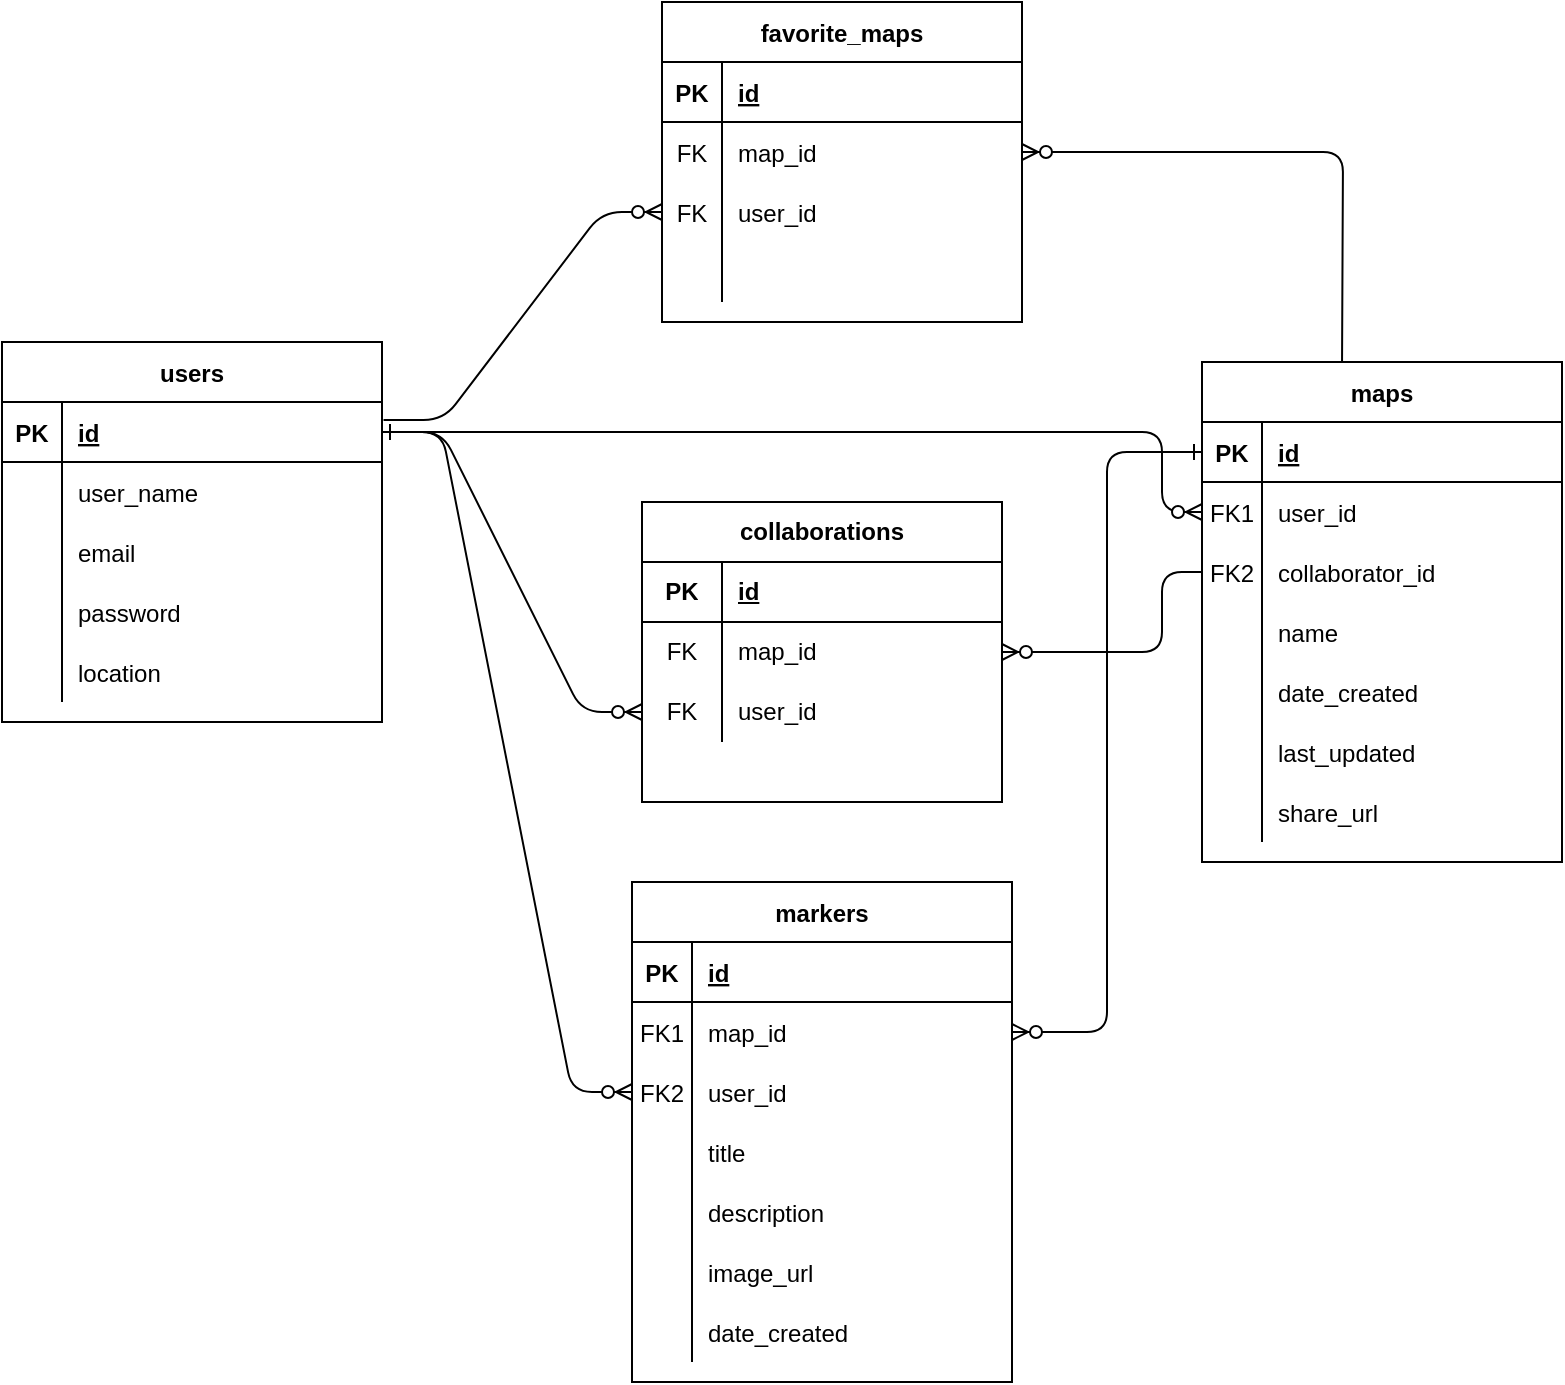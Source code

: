 <mxfile version="13.7.1" type="github"><diagram id="R2lEEEUBdFMjLlhIrx00" name="Page-1"><mxGraphModel dx="1350" dy="774" grid="1" gridSize="10" guides="1" tooltips="1" connect="1" arrows="1" fold="1" page="1" pageScale="1" pageWidth="850" pageHeight="1100" math="0" shadow="0" extFonts="Permanent Marker^https://fonts.googleapis.com/css?family=Permanent+Marker"><root><mxCell id="0"/><mxCell id="1" parent="0"/><mxCell id="C-vyLk0tnHw3VtMMgP7b-1" value="" style="edgeStyle=orthogonalEdgeStyle;endArrow=ERzeroToMany;startArrow=ERone;endFill=1;startFill=0;entryX=0;entryY=0.5;entryDx=0;entryDy=0;" parent="1" source="C-vyLk0tnHw3VtMMgP7b-24" target="C-vyLk0tnHw3VtMMgP7b-6" edge="1"><mxGeometry width="100" height="100" relative="1" as="geometry"><mxPoint x="320" y="850" as="sourcePoint"/><mxPoint x="710" y="275" as="targetPoint"/><Array as="points"><mxPoint x="620" y="275"/><mxPoint x="620" y="315"/></Array></mxGeometry></mxCell><mxCell id="C-vyLk0tnHw3VtMMgP7b-12" value="" style="edgeStyle=orthogonalEdgeStyle;endArrow=ERzeroToMany;startArrow=ERone;endFill=1;startFill=0;exitX=0;exitY=0.5;exitDx=0;exitDy=0;" parent="1" source="C-vyLk0tnHw3VtMMgP7b-3" target="C-vyLk0tnHw3VtMMgP7b-17" edge="1"><mxGeometry width="100" height="100" relative="1" as="geometry"><mxPoint x="710" y="245" as="sourcePoint"/><mxPoint x="440" y="335" as="targetPoint"/></mxGeometry></mxCell><mxCell id="9H7eL1oExKgV_AMkwTiU-11" value="" style="fontSize=12;html=1;endArrow=ERzeroToMany;endFill=1;entryX=1;entryY=0.5;entryDx=0;entryDy=0;exitX=0;exitY=0.5;exitDx=0;exitDy=0;edgeStyle=orthogonalEdgeStyle;" edge="1" parent="1" source="C-vyLk0tnHw3VtMMgP7b-9" target="9H7eL1oExKgV_AMkwTiU-5"><mxGeometry width="100" height="100" relative="1" as="geometry"><mxPoint x="710" y="305" as="sourcePoint"/><mxPoint x="670" y="440" as="targetPoint"/><Array as="points"><mxPoint x="620" y="345"/><mxPoint x="620" y="385"/></Array></mxGeometry></mxCell><mxCell id="9H7eL1oExKgV_AMkwTiU-12" value="" style="edgeStyle=entityRelationEdgeStyle;fontSize=12;html=1;endArrow=ERzeroToMany;endFill=1;exitX=1;exitY=0.5;exitDx=0;exitDy=0;entryX=0;entryY=0.5;entryDx=0;entryDy=0;" edge="1" parent="1" source="C-vyLk0tnHw3VtMMgP7b-24" target="9H7eL1oExKgV_AMkwTiU-8"><mxGeometry width="100" height="100" relative="1" as="geometry"><mxPoint x="320" y="630" as="sourcePoint"/><mxPoint x="420" y="530" as="targetPoint"/></mxGeometry></mxCell><mxCell id="9H7eL1oExKgV_AMkwTiU-14" value="" style="edgeStyle=entityRelationEdgeStyle;fontSize=12;html=1;endArrow=ERzeroToMany;endFill=1;exitX=1;exitY=0.5;exitDx=0;exitDy=0;entryX=0;entryY=0.5;entryDx=0;entryDy=0;" edge="1" parent="1" source="C-vyLk0tnHw3VtMMgP7b-24" target="C-vyLk0tnHw3VtMMgP7b-20"><mxGeometry width="100" height="100" relative="1" as="geometry"><mxPoint x="320" y="630" as="sourcePoint"/><mxPoint x="420" y="530" as="targetPoint"/></mxGeometry></mxCell><mxCell id="9H7eL1oExKgV_AMkwTiU-28" value="" style="edgeStyle=orthogonalEdgeStyle;fontSize=12;html=1;endArrow=ERzeroToMany;endFill=1;entryX=1;entryY=0.5;entryDx=0;entryDy=0;exitX=0;exitY=0.5;exitDx=0;exitDy=0;" edge="1" parent="1" target="9H7eL1oExKgV_AMkwTiU-19"><mxGeometry width="100" height="100" relative="1" as="geometry"><mxPoint x="710" y="245" as="sourcePoint"/><mxPoint x="420" y="530" as="targetPoint"/></mxGeometry></mxCell><mxCell id="9H7eL1oExKgV_AMkwTiU-29" value="" style="edgeStyle=entityRelationEdgeStyle;fontSize=12;html=1;endArrow=ERzeroToMany;endFill=1;exitX=1.004;exitY=0.3;exitDx=0;exitDy=0;exitPerimeter=0;entryX=0;entryY=0.5;entryDx=0;entryDy=0;" edge="1" parent="1" source="C-vyLk0tnHw3VtMMgP7b-24" target="9H7eL1oExKgV_AMkwTiU-22"><mxGeometry width="100" height="100" relative="1" as="geometry"><mxPoint x="320" y="630" as="sourcePoint"/><mxPoint x="420" y="530" as="targetPoint"/></mxGeometry></mxCell><mxCell id="C-vyLk0tnHw3VtMMgP7b-2" value="maps" style="shape=table;startSize=30;container=1;collapsible=1;childLayout=tableLayout;fixedRows=1;rowLines=0;fontStyle=1;align=center;resizeLast=1;" parent="1" vertex="1"><mxGeometry x="640" y="240" width="180" height="250" as="geometry"/></mxCell><mxCell id="C-vyLk0tnHw3VtMMgP7b-3" value="" style="shape=partialRectangle;collapsible=0;dropTarget=0;pointerEvents=0;fillColor=none;points=[[0,0.5],[1,0.5]];portConstraint=eastwest;top=0;left=0;right=0;bottom=1;" parent="C-vyLk0tnHw3VtMMgP7b-2" vertex="1"><mxGeometry y="30" width="180" height="30" as="geometry"/></mxCell><mxCell id="C-vyLk0tnHw3VtMMgP7b-4" value="PK" style="shape=partialRectangle;overflow=hidden;connectable=0;fillColor=none;top=0;left=0;bottom=0;right=0;fontStyle=1;" parent="C-vyLk0tnHw3VtMMgP7b-3" vertex="1"><mxGeometry width="30" height="30" as="geometry"/></mxCell><mxCell id="C-vyLk0tnHw3VtMMgP7b-5" value="id" style="shape=partialRectangle;overflow=hidden;connectable=0;fillColor=none;top=0;left=0;bottom=0;right=0;align=left;spacingLeft=6;fontStyle=5;" parent="C-vyLk0tnHw3VtMMgP7b-3" vertex="1"><mxGeometry x="30" width="150" height="30" as="geometry"/></mxCell><mxCell id="C-vyLk0tnHw3VtMMgP7b-6" value="" style="shape=partialRectangle;collapsible=0;dropTarget=0;pointerEvents=0;fillColor=none;points=[[0,0.5],[1,0.5]];portConstraint=eastwest;top=0;left=0;right=0;bottom=0;" parent="C-vyLk0tnHw3VtMMgP7b-2" vertex="1"><mxGeometry y="60" width="180" height="30" as="geometry"/></mxCell><mxCell id="C-vyLk0tnHw3VtMMgP7b-7" value="FK1" style="shape=partialRectangle;overflow=hidden;connectable=0;fillColor=none;top=0;left=0;bottom=0;right=0;" parent="C-vyLk0tnHw3VtMMgP7b-6" vertex="1"><mxGeometry width="30" height="30" as="geometry"/></mxCell><mxCell id="C-vyLk0tnHw3VtMMgP7b-8" value="user_id" style="shape=partialRectangle;overflow=hidden;connectable=0;fillColor=none;top=0;left=0;bottom=0;right=0;align=left;spacingLeft=6;" parent="C-vyLk0tnHw3VtMMgP7b-6" vertex="1"><mxGeometry x="30" width="150" height="30" as="geometry"/></mxCell><mxCell id="C-vyLk0tnHw3VtMMgP7b-9" value="" style="shape=partialRectangle;collapsible=0;dropTarget=0;pointerEvents=0;fillColor=none;points=[[0,0.5],[1,0.5]];portConstraint=eastwest;top=0;left=0;right=0;bottom=0;" parent="C-vyLk0tnHw3VtMMgP7b-2" vertex="1"><mxGeometry y="90" width="180" height="30" as="geometry"/></mxCell><mxCell id="C-vyLk0tnHw3VtMMgP7b-10" value="FK2" style="shape=partialRectangle;overflow=hidden;connectable=0;fillColor=none;top=0;left=0;bottom=0;right=0;" parent="C-vyLk0tnHw3VtMMgP7b-9" vertex="1"><mxGeometry width="30" height="30" as="geometry"/></mxCell><mxCell id="C-vyLk0tnHw3VtMMgP7b-11" value="collaborator_id" style="shape=partialRectangle;overflow=hidden;connectable=0;fillColor=none;top=0;left=0;bottom=0;right=0;align=left;spacingLeft=6;" parent="C-vyLk0tnHw3VtMMgP7b-9" vertex="1"><mxGeometry x="30" width="150" height="30" as="geometry"/></mxCell><mxCell id="9H7eL1oExKgV_AMkwTiU-51" value="" style="shape=partialRectangle;collapsible=0;dropTarget=0;pointerEvents=0;fillColor=none;top=0;left=0;bottom=0;right=0;points=[[0,0.5],[1,0.5]];portConstraint=eastwest;" vertex="1" parent="C-vyLk0tnHw3VtMMgP7b-2"><mxGeometry y="120" width="180" height="30" as="geometry"/></mxCell><mxCell id="9H7eL1oExKgV_AMkwTiU-52" value="" style="shape=partialRectangle;connectable=0;fillColor=none;top=0;left=0;bottom=0;right=0;editable=1;overflow=hidden;" vertex="1" parent="9H7eL1oExKgV_AMkwTiU-51"><mxGeometry width="30" height="30" as="geometry"/></mxCell><mxCell id="9H7eL1oExKgV_AMkwTiU-53" value="name" style="shape=partialRectangle;connectable=0;fillColor=none;top=0;left=0;bottom=0;right=0;align=left;spacingLeft=6;overflow=hidden;" vertex="1" parent="9H7eL1oExKgV_AMkwTiU-51"><mxGeometry x="30" width="150" height="30" as="geometry"/></mxCell><mxCell id="9H7eL1oExKgV_AMkwTiU-55" value="" style="shape=partialRectangle;collapsible=0;dropTarget=0;pointerEvents=0;fillColor=none;top=0;left=0;bottom=0;right=0;points=[[0,0.5],[1,0.5]];portConstraint=eastwest;" vertex="1" parent="C-vyLk0tnHw3VtMMgP7b-2"><mxGeometry y="150" width="180" height="30" as="geometry"/></mxCell><mxCell id="9H7eL1oExKgV_AMkwTiU-56" value="" style="shape=partialRectangle;connectable=0;fillColor=none;top=0;left=0;bottom=0;right=0;editable=1;overflow=hidden;" vertex="1" parent="9H7eL1oExKgV_AMkwTiU-55"><mxGeometry width="30" height="30" as="geometry"/></mxCell><mxCell id="9H7eL1oExKgV_AMkwTiU-57" value="date_created" style="shape=partialRectangle;connectable=0;fillColor=none;top=0;left=0;bottom=0;right=0;align=left;spacingLeft=6;overflow=hidden;" vertex="1" parent="9H7eL1oExKgV_AMkwTiU-55"><mxGeometry x="30" width="150" height="30" as="geometry"/></mxCell><mxCell id="9H7eL1oExKgV_AMkwTiU-59" value="" style="shape=partialRectangle;collapsible=0;dropTarget=0;pointerEvents=0;fillColor=none;top=0;left=0;bottom=0;right=0;points=[[0,0.5],[1,0.5]];portConstraint=eastwest;" vertex="1" parent="C-vyLk0tnHw3VtMMgP7b-2"><mxGeometry y="180" width="180" height="30" as="geometry"/></mxCell><mxCell id="9H7eL1oExKgV_AMkwTiU-60" value="" style="shape=partialRectangle;connectable=0;fillColor=none;top=0;left=0;bottom=0;right=0;editable=1;overflow=hidden;" vertex="1" parent="9H7eL1oExKgV_AMkwTiU-59"><mxGeometry width="30" height="30" as="geometry"/></mxCell><mxCell id="9H7eL1oExKgV_AMkwTiU-61" value="last_updated" style="shape=partialRectangle;connectable=0;fillColor=none;top=0;left=0;bottom=0;right=0;align=left;spacingLeft=6;overflow=hidden;" vertex="1" parent="9H7eL1oExKgV_AMkwTiU-59"><mxGeometry x="30" width="150" height="30" as="geometry"/></mxCell><mxCell id="9H7eL1oExKgV_AMkwTiU-83" value="" style="shape=partialRectangle;collapsible=0;dropTarget=0;pointerEvents=0;fillColor=none;top=0;left=0;bottom=0;right=0;points=[[0,0.5],[1,0.5]];portConstraint=eastwest;" vertex="1" parent="C-vyLk0tnHw3VtMMgP7b-2"><mxGeometry y="210" width="180" height="30" as="geometry"/></mxCell><mxCell id="9H7eL1oExKgV_AMkwTiU-84" value="" style="shape=partialRectangle;connectable=0;fillColor=none;top=0;left=0;bottom=0;right=0;editable=1;overflow=hidden;" vertex="1" parent="9H7eL1oExKgV_AMkwTiU-83"><mxGeometry width="30" height="30" as="geometry"/></mxCell><mxCell id="9H7eL1oExKgV_AMkwTiU-85" value="share_url" style="shape=partialRectangle;connectable=0;fillColor=none;top=0;left=0;bottom=0;right=0;align=left;spacingLeft=6;overflow=hidden;" vertex="1" parent="9H7eL1oExKgV_AMkwTiU-83"><mxGeometry x="30" width="150" height="30" as="geometry"/></mxCell><mxCell id="9H7eL1oExKgV_AMkwTiU-15" value="favorite_maps" style="shape=table;startSize=30;container=1;collapsible=1;childLayout=tableLayout;fixedRows=1;rowLines=0;fontStyle=1;align=center;resizeLast=1;" vertex="1" parent="1"><mxGeometry x="370" y="60" width="180" height="160" as="geometry"/></mxCell><mxCell id="9H7eL1oExKgV_AMkwTiU-16" value="" style="shape=partialRectangle;collapsible=0;dropTarget=0;pointerEvents=0;fillColor=none;top=0;left=0;bottom=1;right=0;points=[[0,0.5],[1,0.5]];portConstraint=eastwest;" vertex="1" parent="9H7eL1oExKgV_AMkwTiU-15"><mxGeometry y="30" width="180" height="30" as="geometry"/></mxCell><mxCell id="9H7eL1oExKgV_AMkwTiU-17" value="PK" style="shape=partialRectangle;connectable=0;fillColor=none;top=0;left=0;bottom=0;right=0;fontStyle=1;overflow=hidden;" vertex="1" parent="9H7eL1oExKgV_AMkwTiU-16"><mxGeometry width="30" height="30" as="geometry"/></mxCell><mxCell id="9H7eL1oExKgV_AMkwTiU-18" value="id" style="shape=partialRectangle;connectable=0;fillColor=none;top=0;left=0;bottom=0;right=0;align=left;spacingLeft=6;fontStyle=5;overflow=hidden;" vertex="1" parent="9H7eL1oExKgV_AMkwTiU-16"><mxGeometry x="30" width="150" height="30" as="geometry"/></mxCell><mxCell id="9H7eL1oExKgV_AMkwTiU-19" value="" style="shape=partialRectangle;collapsible=0;dropTarget=0;pointerEvents=0;fillColor=none;top=0;left=0;bottom=0;right=0;points=[[0,0.5],[1,0.5]];portConstraint=eastwest;" vertex="1" parent="9H7eL1oExKgV_AMkwTiU-15"><mxGeometry y="60" width="180" height="30" as="geometry"/></mxCell><mxCell id="9H7eL1oExKgV_AMkwTiU-20" value="FK" style="shape=partialRectangle;connectable=0;fillColor=none;top=0;left=0;bottom=0;right=0;editable=1;overflow=hidden;" vertex="1" parent="9H7eL1oExKgV_AMkwTiU-19"><mxGeometry width="30" height="30" as="geometry"/></mxCell><mxCell id="9H7eL1oExKgV_AMkwTiU-21" value="map_id" style="shape=partialRectangle;connectable=0;fillColor=none;top=0;left=0;bottom=0;right=0;align=left;spacingLeft=6;overflow=hidden;" vertex="1" parent="9H7eL1oExKgV_AMkwTiU-19"><mxGeometry x="30" width="150" height="30" as="geometry"/></mxCell><mxCell id="9H7eL1oExKgV_AMkwTiU-22" value="" style="shape=partialRectangle;collapsible=0;dropTarget=0;pointerEvents=0;fillColor=none;top=0;left=0;bottom=0;right=0;points=[[0,0.5],[1,0.5]];portConstraint=eastwest;" vertex="1" parent="9H7eL1oExKgV_AMkwTiU-15"><mxGeometry y="90" width="180" height="30" as="geometry"/></mxCell><mxCell id="9H7eL1oExKgV_AMkwTiU-23" value="FK" style="shape=partialRectangle;connectable=0;fillColor=none;top=0;left=0;bottom=0;right=0;editable=1;overflow=hidden;" vertex="1" parent="9H7eL1oExKgV_AMkwTiU-22"><mxGeometry width="30" height="30" as="geometry"/></mxCell><mxCell id="9H7eL1oExKgV_AMkwTiU-24" value="user_id" style="shape=partialRectangle;connectable=0;fillColor=none;top=0;left=0;bottom=0;right=0;align=left;spacingLeft=6;overflow=hidden;" vertex="1" parent="9H7eL1oExKgV_AMkwTiU-22"><mxGeometry x="30" width="150" height="30" as="geometry"/></mxCell><mxCell id="9H7eL1oExKgV_AMkwTiU-25" value="" style="shape=partialRectangle;collapsible=0;dropTarget=0;pointerEvents=0;fillColor=none;top=0;left=0;bottom=0;right=0;points=[[0,0.5],[1,0.5]];portConstraint=eastwest;" vertex="1" parent="9H7eL1oExKgV_AMkwTiU-15"><mxGeometry y="120" width="180" height="30" as="geometry"/></mxCell><mxCell id="9H7eL1oExKgV_AMkwTiU-26" value="" style="shape=partialRectangle;connectable=0;fillColor=none;top=0;left=0;bottom=0;right=0;editable=1;overflow=hidden;" vertex="1" parent="9H7eL1oExKgV_AMkwTiU-25"><mxGeometry width="30" height="30" as="geometry"/></mxCell><mxCell id="9H7eL1oExKgV_AMkwTiU-27" value="" style="shape=partialRectangle;connectable=0;fillColor=none;top=0;left=0;bottom=0;right=0;align=left;spacingLeft=6;overflow=hidden;" vertex="1" parent="9H7eL1oExKgV_AMkwTiU-25"><mxGeometry x="30" width="150" height="30" as="geometry"/></mxCell><mxCell id="9H7eL1oExKgV_AMkwTiU-1" value="collaborations" style="shape=table;html=1;whiteSpace=wrap;startSize=30;container=1;collapsible=0;childLayout=tableLayout;fixedRows=1;rowLines=0;fontStyle=1;align=center;" vertex="1" parent="1"><mxGeometry x="360" y="310" width="180" height="150" as="geometry"/></mxCell><mxCell id="9H7eL1oExKgV_AMkwTiU-2" value="" style="shape=partialRectangle;html=1;whiteSpace=wrap;collapsible=0;dropTarget=0;pointerEvents=0;fillColor=none;top=0;left=0;bottom=1;right=0;points=[[0,0.5],[1,0.5]];portConstraint=eastwest;" vertex="1" parent="9H7eL1oExKgV_AMkwTiU-1"><mxGeometry y="30" width="180" height="30" as="geometry"/></mxCell><mxCell id="9H7eL1oExKgV_AMkwTiU-3" value="&lt;b&gt;PK&lt;/b&gt;" style="shape=partialRectangle;html=1;whiteSpace=wrap;connectable=0;fillColor=none;top=0;left=0;bottom=0;right=0;overflow=hidden;" vertex="1" parent="9H7eL1oExKgV_AMkwTiU-2"><mxGeometry width="40" height="30" as="geometry"/></mxCell><mxCell id="9H7eL1oExKgV_AMkwTiU-4" value="&lt;b&gt;&lt;u&gt;id&lt;/u&gt;&lt;/b&gt;" style="shape=partialRectangle;html=1;whiteSpace=wrap;connectable=0;fillColor=none;top=0;left=0;bottom=0;right=0;align=left;spacingLeft=6;overflow=hidden;" vertex="1" parent="9H7eL1oExKgV_AMkwTiU-2"><mxGeometry x="40" width="140" height="30" as="geometry"/></mxCell><mxCell id="9H7eL1oExKgV_AMkwTiU-5" value="" style="shape=partialRectangle;html=1;whiteSpace=wrap;collapsible=0;dropTarget=0;pointerEvents=0;fillColor=none;top=0;left=0;bottom=0;right=0;points=[[0,0.5],[1,0.5]];portConstraint=eastwest;" vertex="1" parent="9H7eL1oExKgV_AMkwTiU-1"><mxGeometry y="60" width="180" height="30" as="geometry"/></mxCell><mxCell id="9H7eL1oExKgV_AMkwTiU-6" value="FK" style="shape=partialRectangle;html=1;whiteSpace=wrap;connectable=0;fillColor=none;top=0;left=0;bottom=0;right=0;overflow=hidden;" vertex="1" parent="9H7eL1oExKgV_AMkwTiU-5"><mxGeometry width="40" height="30" as="geometry"/></mxCell><mxCell id="9H7eL1oExKgV_AMkwTiU-7" value="map_id" style="shape=partialRectangle;html=1;whiteSpace=wrap;connectable=0;fillColor=none;top=0;left=0;bottom=0;right=0;align=left;spacingLeft=6;overflow=hidden;" vertex="1" parent="9H7eL1oExKgV_AMkwTiU-5"><mxGeometry x="40" width="140" height="30" as="geometry"/></mxCell><mxCell id="9H7eL1oExKgV_AMkwTiU-8" value="" style="shape=partialRectangle;html=1;whiteSpace=wrap;collapsible=0;dropTarget=0;pointerEvents=0;fillColor=none;top=0;left=0;bottom=0;right=0;points=[[0,0.5],[1,0.5]];portConstraint=eastwest;" vertex="1" parent="9H7eL1oExKgV_AMkwTiU-1"><mxGeometry y="90" width="180" height="30" as="geometry"/></mxCell><mxCell id="9H7eL1oExKgV_AMkwTiU-9" value="FK" style="shape=partialRectangle;html=1;whiteSpace=wrap;connectable=0;fillColor=none;top=0;left=0;bottom=0;right=0;overflow=hidden;" vertex="1" parent="9H7eL1oExKgV_AMkwTiU-8"><mxGeometry width="40" height="30" as="geometry"/></mxCell><mxCell id="9H7eL1oExKgV_AMkwTiU-10" value="user_id" style="shape=partialRectangle;html=1;whiteSpace=wrap;connectable=0;fillColor=none;top=0;left=0;bottom=0;right=0;align=left;spacingLeft=6;overflow=hidden;" vertex="1" parent="9H7eL1oExKgV_AMkwTiU-8"><mxGeometry x="40" width="140" height="30" as="geometry"/></mxCell><mxCell id="C-vyLk0tnHw3VtMMgP7b-13" value="markers" style="shape=table;startSize=30;container=1;collapsible=1;childLayout=tableLayout;fixedRows=1;rowLines=0;fontStyle=1;align=center;resizeLast=1;" parent="1" vertex="1"><mxGeometry x="355" y="500" width="190" height="250" as="geometry"/></mxCell><mxCell id="C-vyLk0tnHw3VtMMgP7b-14" value="" style="shape=partialRectangle;collapsible=0;dropTarget=0;pointerEvents=0;fillColor=none;points=[[0,0.5],[1,0.5]];portConstraint=eastwest;top=0;left=0;right=0;bottom=1;" parent="C-vyLk0tnHw3VtMMgP7b-13" vertex="1"><mxGeometry y="30" width="190" height="30" as="geometry"/></mxCell><mxCell id="C-vyLk0tnHw3VtMMgP7b-15" value="PK" style="shape=partialRectangle;overflow=hidden;connectable=0;fillColor=none;top=0;left=0;bottom=0;right=0;fontStyle=1;" parent="C-vyLk0tnHw3VtMMgP7b-14" vertex="1"><mxGeometry width="30" height="30" as="geometry"/></mxCell><mxCell id="C-vyLk0tnHw3VtMMgP7b-16" value="id" style="shape=partialRectangle;overflow=hidden;connectable=0;fillColor=none;top=0;left=0;bottom=0;right=0;align=left;spacingLeft=6;fontStyle=5;" parent="C-vyLk0tnHw3VtMMgP7b-14" vertex="1"><mxGeometry x="30" width="160" height="30" as="geometry"/></mxCell><mxCell id="C-vyLk0tnHw3VtMMgP7b-17" value="" style="shape=partialRectangle;collapsible=0;dropTarget=0;pointerEvents=0;fillColor=none;points=[[0,0.5],[1,0.5]];portConstraint=eastwest;top=0;left=0;right=0;bottom=0;" parent="C-vyLk0tnHw3VtMMgP7b-13" vertex="1"><mxGeometry y="60" width="190" height="30" as="geometry"/></mxCell><mxCell id="C-vyLk0tnHw3VtMMgP7b-18" value="FK1" style="shape=partialRectangle;overflow=hidden;connectable=0;fillColor=none;top=0;left=0;bottom=0;right=0;" parent="C-vyLk0tnHw3VtMMgP7b-17" vertex="1"><mxGeometry width="30" height="30" as="geometry"/></mxCell><mxCell id="C-vyLk0tnHw3VtMMgP7b-19" value="map_id" style="shape=partialRectangle;overflow=hidden;connectable=0;fillColor=none;top=0;left=0;bottom=0;right=0;align=left;spacingLeft=6;" parent="C-vyLk0tnHw3VtMMgP7b-17" vertex="1"><mxGeometry x="30" width="160" height="30" as="geometry"/></mxCell><mxCell id="C-vyLk0tnHw3VtMMgP7b-20" value="" style="shape=partialRectangle;collapsible=0;dropTarget=0;pointerEvents=0;fillColor=none;points=[[0,0.5],[1,0.5]];portConstraint=eastwest;top=0;left=0;right=0;bottom=0;" parent="C-vyLk0tnHw3VtMMgP7b-13" vertex="1"><mxGeometry y="90" width="190" height="30" as="geometry"/></mxCell><mxCell id="C-vyLk0tnHw3VtMMgP7b-21" value="FK2" style="shape=partialRectangle;overflow=hidden;connectable=0;fillColor=none;top=0;left=0;bottom=0;right=0;" parent="C-vyLk0tnHw3VtMMgP7b-20" vertex="1"><mxGeometry width="30" height="30" as="geometry"/></mxCell><mxCell id="C-vyLk0tnHw3VtMMgP7b-22" value="user_id" style="shape=partialRectangle;overflow=hidden;connectable=0;fillColor=none;top=0;left=0;bottom=0;right=0;align=left;spacingLeft=6;" parent="C-vyLk0tnHw3VtMMgP7b-20" vertex="1"><mxGeometry x="30" width="160" height="30" as="geometry"/></mxCell><mxCell id="9H7eL1oExKgV_AMkwTiU-75" value="" style="shape=partialRectangle;collapsible=0;dropTarget=0;pointerEvents=0;fillColor=none;top=0;left=0;bottom=0;right=0;points=[[0,0.5],[1,0.5]];portConstraint=eastwest;" vertex="1" parent="C-vyLk0tnHw3VtMMgP7b-13"><mxGeometry y="120" width="190" height="30" as="geometry"/></mxCell><mxCell id="9H7eL1oExKgV_AMkwTiU-76" value="" style="shape=partialRectangle;connectable=0;fillColor=none;top=0;left=0;bottom=0;right=0;editable=1;overflow=hidden;" vertex="1" parent="9H7eL1oExKgV_AMkwTiU-75"><mxGeometry width="30" height="30" as="geometry"/></mxCell><mxCell id="9H7eL1oExKgV_AMkwTiU-77" value="title" style="shape=partialRectangle;connectable=0;fillColor=none;top=0;left=0;bottom=0;right=0;align=left;spacingLeft=6;overflow=hidden;" vertex="1" parent="9H7eL1oExKgV_AMkwTiU-75"><mxGeometry x="30" width="160" height="30" as="geometry"/></mxCell><mxCell id="9H7eL1oExKgV_AMkwTiU-71" value="" style="shape=partialRectangle;collapsible=0;dropTarget=0;pointerEvents=0;fillColor=none;top=0;left=0;bottom=0;right=0;points=[[0,0.5],[1,0.5]];portConstraint=eastwest;" vertex="1" parent="C-vyLk0tnHw3VtMMgP7b-13"><mxGeometry y="150" width="190" height="30" as="geometry"/></mxCell><mxCell id="9H7eL1oExKgV_AMkwTiU-72" value="" style="shape=partialRectangle;connectable=0;fillColor=none;top=0;left=0;bottom=0;right=0;editable=1;overflow=hidden;" vertex="1" parent="9H7eL1oExKgV_AMkwTiU-71"><mxGeometry width="30" height="30" as="geometry"/></mxCell><mxCell id="9H7eL1oExKgV_AMkwTiU-73" value="description" style="shape=partialRectangle;connectable=0;fillColor=none;top=0;left=0;bottom=0;right=0;align=left;spacingLeft=6;overflow=hidden;" vertex="1" parent="9H7eL1oExKgV_AMkwTiU-71"><mxGeometry x="30" width="160" height="30" as="geometry"/></mxCell><mxCell id="9H7eL1oExKgV_AMkwTiU-67" value="" style="shape=partialRectangle;collapsible=0;dropTarget=0;pointerEvents=0;fillColor=none;top=0;left=0;bottom=0;right=0;points=[[0,0.5],[1,0.5]];portConstraint=eastwest;" vertex="1" parent="C-vyLk0tnHw3VtMMgP7b-13"><mxGeometry y="180" width="190" height="30" as="geometry"/></mxCell><mxCell id="9H7eL1oExKgV_AMkwTiU-68" value="" style="shape=partialRectangle;connectable=0;fillColor=none;top=0;left=0;bottom=0;right=0;editable=1;overflow=hidden;" vertex="1" parent="9H7eL1oExKgV_AMkwTiU-67"><mxGeometry width="30" height="30" as="geometry"/></mxCell><mxCell id="9H7eL1oExKgV_AMkwTiU-69" value="image_url" style="shape=partialRectangle;connectable=0;fillColor=none;top=0;left=0;bottom=0;right=0;align=left;spacingLeft=6;overflow=hidden;" vertex="1" parent="9H7eL1oExKgV_AMkwTiU-67"><mxGeometry x="30" width="160" height="30" as="geometry"/></mxCell><mxCell id="9H7eL1oExKgV_AMkwTiU-79" value="" style="shape=partialRectangle;collapsible=0;dropTarget=0;pointerEvents=0;fillColor=none;top=0;left=0;bottom=0;right=0;points=[[0,0.5],[1,0.5]];portConstraint=eastwest;" vertex="1" parent="C-vyLk0tnHw3VtMMgP7b-13"><mxGeometry y="210" width="190" height="30" as="geometry"/></mxCell><mxCell id="9H7eL1oExKgV_AMkwTiU-80" value="" style="shape=partialRectangle;connectable=0;fillColor=none;top=0;left=0;bottom=0;right=0;editable=1;overflow=hidden;" vertex="1" parent="9H7eL1oExKgV_AMkwTiU-79"><mxGeometry width="30" height="30" as="geometry"/></mxCell><mxCell id="9H7eL1oExKgV_AMkwTiU-81" value="date_created" style="shape=partialRectangle;connectable=0;fillColor=none;top=0;left=0;bottom=0;right=0;align=left;spacingLeft=6;overflow=hidden;" vertex="1" parent="9H7eL1oExKgV_AMkwTiU-79"><mxGeometry x="30" width="160" height="30" as="geometry"/></mxCell><mxCell id="C-vyLk0tnHw3VtMMgP7b-23" value="users" style="shape=table;startSize=30;container=1;collapsible=1;childLayout=tableLayout;fixedRows=1;rowLines=0;fontStyle=1;align=center;resizeLast=1;" parent="1" vertex="1"><mxGeometry x="40" y="230" width="190" height="190" as="geometry"/></mxCell><mxCell id="C-vyLk0tnHw3VtMMgP7b-24" value="" style="shape=partialRectangle;collapsible=0;dropTarget=0;pointerEvents=0;fillColor=none;points=[[0,0.5],[1,0.5]];portConstraint=eastwest;top=0;left=0;right=0;bottom=1;" parent="C-vyLk0tnHw3VtMMgP7b-23" vertex="1"><mxGeometry y="30" width="190" height="30" as="geometry"/></mxCell><mxCell id="C-vyLk0tnHw3VtMMgP7b-25" value="PK" style="shape=partialRectangle;overflow=hidden;connectable=0;fillColor=none;top=0;left=0;bottom=0;right=0;fontStyle=1;" parent="C-vyLk0tnHw3VtMMgP7b-24" vertex="1"><mxGeometry width="30" height="30" as="geometry"/></mxCell><mxCell id="C-vyLk0tnHw3VtMMgP7b-26" value="id" style="shape=partialRectangle;overflow=hidden;connectable=0;fillColor=none;top=0;left=0;bottom=0;right=0;align=left;spacingLeft=6;fontStyle=5;" parent="C-vyLk0tnHw3VtMMgP7b-24" vertex="1"><mxGeometry x="30" width="160" height="30" as="geometry"/></mxCell><mxCell id="C-vyLk0tnHw3VtMMgP7b-27" value="" style="shape=partialRectangle;collapsible=0;dropTarget=0;pointerEvents=0;fillColor=none;points=[[0,0.5],[1,0.5]];portConstraint=eastwest;top=0;left=0;right=0;bottom=0;" parent="C-vyLk0tnHw3VtMMgP7b-23" vertex="1"><mxGeometry y="60" width="190" height="30" as="geometry"/></mxCell><mxCell id="C-vyLk0tnHw3VtMMgP7b-28" value="" style="shape=partialRectangle;overflow=hidden;connectable=0;fillColor=none;top=0;left=0;bottom=0;right=0;" parent="C-vyLk0tnHw3VtMMgP7b-27" vertex="1"><mxGeometry width="30" height="30" as="geometry"/></mxCell><mxCell id="C-vyLk0tnHw3VtMMgP7b-29" value="user_name" style="shape=partialRectangle;overflow=hidden;connectable=0;fillColor=none;top=0;left=0;bottom=0;right=0;align=left;spacingLeft=6;" parent="C-vyLk0tnHw3VtMMgP7b-27" vertex="1"><mxGeometry x="30" width="160" height="30" as="geometry"/></mxCell><mxCell id="9H7eL1oExKgV_AMkwTiU-31" value="" style="shape=partialRectangle;collapsible=0;dropTarget=0;pointerEvents=0;fillColor=none;top=0;left=0;bottom=0;right=0;points=[[0,0.5],[1,0.5]];portConstraint=eastwest;" vertex="1" parent="C-vyLk0tnHw3VtMMgP7b-23"><mxGeometry y="90" width="190" height="30" as="geometry"/></mxCell><mxCell id="9H7eL1oExKgV_AMkwTiU-32" value="" style="shape=partialRectangle;connectable=0;fillColor=none;top=0;left=0;bottom=0;right=0;editable=1;overflow=hidden;" vertex="1" parent="9H7eL1oExKgV_AMkwTiU-31"><mxGeometry width="30" height="30" as="geometry"/></mxCell><mxCell id="9H7eL1oExKgV_AMkwTiU-33" value="email" style="shape=partialRectangle;connectable=0;fillColor=none;top=0;left=0;bottom=0;right=0;align=left;spacingLeft=6;overflow=hidden;" vertex="1" parent="9H7eL1oExKgV_AMkwTiU-31"><mxGeometry x="30" width="160" height="30" as="geometry"/></mxCell><mxCell id="9H7eL1oExKgV_AMkwTiU-35" value="" style="shape=partialRectangle;collapsible=0;dropTarget=0;pointerEvents=0;fillColor=none;top=0;left=0;bottom=0;right=0;points=[[0,0.5],[1,0.5]];portConstraint=eastwest;" vertex="1" parent="C-vyLk0tnHw3VtMMgP7b-23"><mxGeometry y="120" width="190" height="30" as="geometry"/></mxCell><mxCell id="9H7eL1oExKgV_AMkwTiU-36" value="" style="shape=partialRectangle;connectable=0;fillColor=none;top=0;left=0;bottom=0;right=0;editable=1;overflow=hidden;" vertex="1" parent="9H7eL1oExKgV_AMkwTiU-35"><mxGeometry width="30" height="30" as="geometry"/></mxCell><mxCell id="9H7eL1oExKgV_AMkwTiU-37" value="password" style="shape=partialRectangle;connectable=0;fillColor=none;top=0;left=0;bottom=0;right=0;align=left;spacingLeft=6;overflow=hidden;" vertex="1" parent="9H7eL1oExKgV_AMkwTiU-35"><mxGeometry x="30" width="160" height="30" as="geometry"/></mxCell><mxCell id="9H7eL1oExKgV_AMkwTiU-39" value="" style="shape=partialRectangle;collapsible=0;dropTarget=0;pointerEvents=0;fillColor=none;top=0;left=0;bottom=0;right=0;points=[[0,0.5],[1,0.5]];portConstraint=eastwest;" vertex="1" parent="C-vyLk0tnHw3VtMMgP7b-23"><mxGeometry y="150" width="190" height="30" as="geometry"/></mxCell><mxCell id="9H7eL1oExKgV_AMkwTiU-40" value="" style="shape=partialRectangle;connectable=0;fillColor=none;top=0;left=0;bottom=0;right=0;editable=1;overflow=hidden;" vertex="1" parent="9H7eL1oExKgV_AMkwTiU-39"><mxGeometry width="30" height="30" as="geometry"/></mxCell><mxCell id="9H7eL1oExKgV_AMkwTiU-41" value="location" style="shape=partialRectangle;connectable=0;fillColor=none;top=0;left=0;bottom=0;right=0;align=left;spacingLeft=6;overflow=hidden;" vertex="1" parent="9H7eL1oExKgV_AMkwTiU-39"><mxGeometry x="30" width="160" height="30" as="geometry"/></mxCell></root></mxGraphModel></diagram></mxfile>